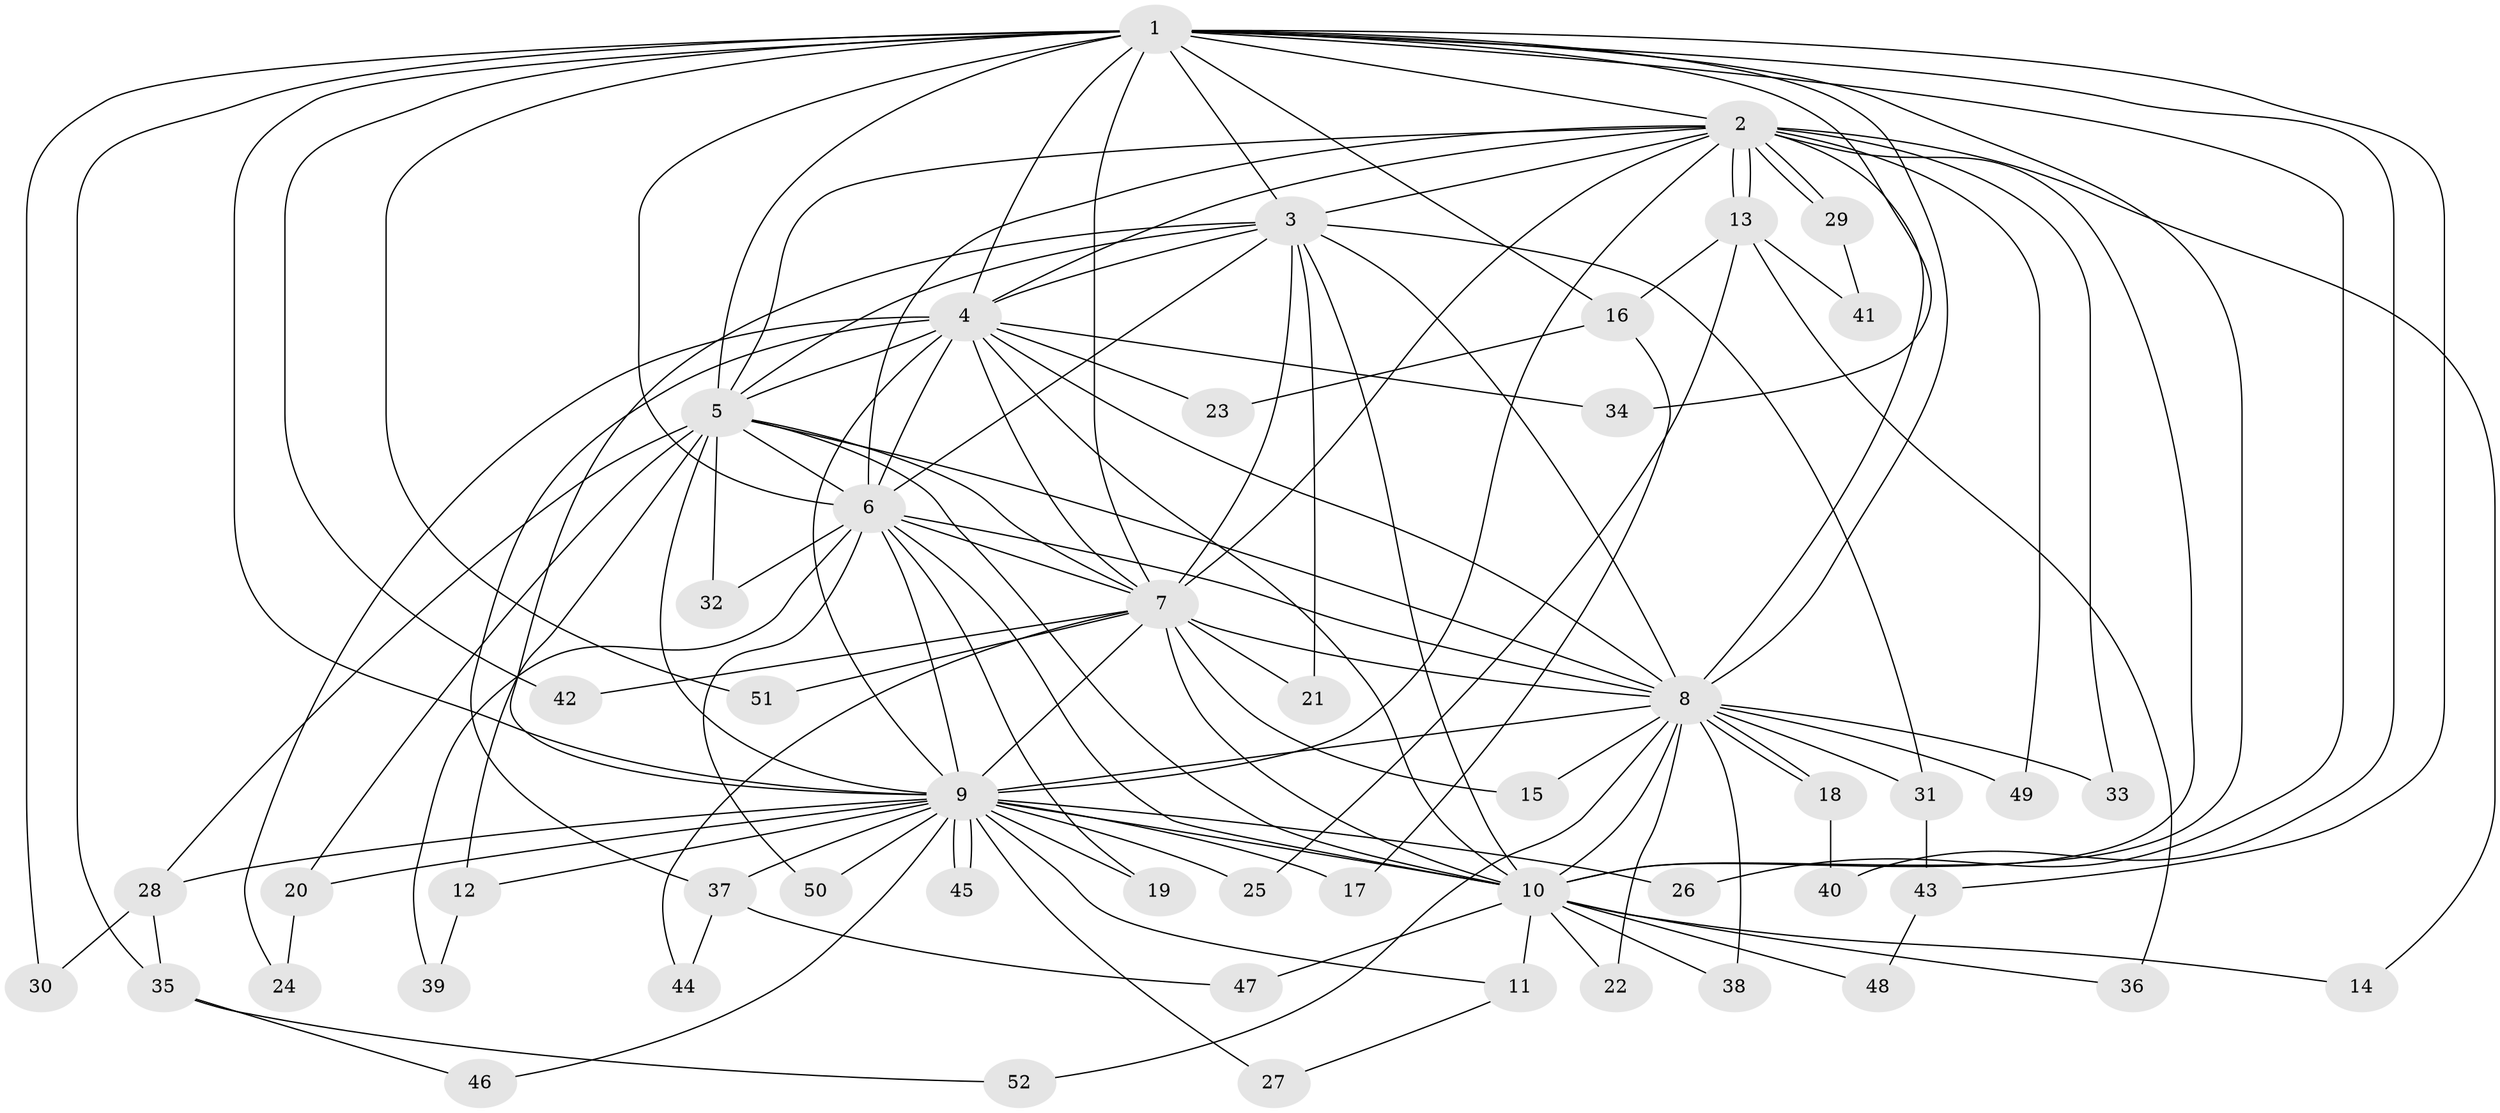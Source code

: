 // Generated by graph-tools (version 1.1) at 2025/44/03/09/25 04:44:17]
// undirected, 52 vertices, 129 edges
graph export_dot {
graph [start="1"]
  node [color=gray90,style=filled];
  1;
  2;
  3;
  4;
  5;
  6;
  7;
  8;
  9;
  10;
  11;
  12;
  13;
  14;
  15;
  16;
  17;
  18;
  19;
  20;
  21;
  22;
  23;
  24;
  25;
  26;
  27;
  28;
  29;
  30;
  31;
  32;
  33;
  34;
  35;
  36;
  37;
  38;
  39;
  40;
  41;
  42;
  43;
  44;
  45;
  46;
  47;
  48;
  49;
  50;
  51;
  52;
  1 -- 2;
  1 -- 3;
  1 -- 4;
  1 -- 5;
  1 -- 6;
  1 -- 7;
  1 -- 8;
  1 -- 9;
  1 -- 10;
  1 -- 16;
  1 -- 26;
  1 -- 30;
  1 -- 34;
  1 -- 35;
  1 -- 40;
  1 -- 42;
  1 -- 43;
  1 -- 51;
  2 -- 3;
  2 -- 4;
  2 -- 5;
  2 -- 6;
  2 -- 7;
  2 -- 8;
  2 -- 9;
  2 -- 10;
  2 -- 13;
  2 -- 13;
  2 -- 14;
  2 -- 29;
  2 -- 29;
  2 -- 33;
  2 -- 49;
  3 -- 4;
  3 -- 5;
  3 -- 6;
  3 -- 7;
  3 -- 8;
  3 -- 9;
  3 -- 10;
  3 -- 21;
  3 -- 31;
  4 -- 5;
  4 -- 6;
  4 -- 7;
  4 -- 8;
  4 -- 9;
  4 -- 10;
  4 -- 23;
  4 -- 24;
  4 -- 34;
  4 -- 37;
  5 -- 6;
  5 -- 7;
  5 -- 8;
  5 -- 9;
  5 -- 10;
  5 -- 12;
  5 -- 20;
  5 -- 28;
  5 -- 32;
  6 -- 7;
  6 -- 8;
  6 -- 9;
  6 -- 10;
  6 -- 19;
  6 -- 32;
  6 -- 39;
  6 -- 50;
  7 -- 8;
  7 -- 9;
  7 -- 10;
  7 -- 15;
  7 -- 21;
  7 -- 42;
  7 -- 44;
  7 -- 51;
  8 -- 9;
  8 -- 10;
  8 -- 15;
  8 -- 18;
  8 -- 18;
  8 -- 22;
  8 -- 31;
  8 -- 33;
  8 -- 38;
  8 -- 49;
  8 -- 52;
  9 -- 10;
  9 -- 11;
  9 -- 12;
  9 -- 17;
  9 -- 19;
  9 -- 20;
  9 -- 25;
  9 -- 26;
  9 -- 27;
  9 -- 28;
  9 -- 37;
  9 -- 45;
  9 -- 45;
  9 -- 46;
  9 -- 50;
  10 -- 11;
  10 -- 14;
  10 -- 22;
  10 -- 36;
  10 -- 38;
  10 -- 47;
  10 -- 48;
  11 -- 27;
  12 -- 39;
  13 -- 16;
  13 -- 25;
  13 -- 36;
  13 -- 41;
  16 -- 17;
  16 -- 23;
  18 -- 40;
  20 -- 24;
  28 -- 30;
  28 -- 35;
  29 -- 41;
  31 -- 43;
  35 -- 46;
  35 -- 52;
  37 -- 44;
  37 -- 47;
  43 -- 48;
}
